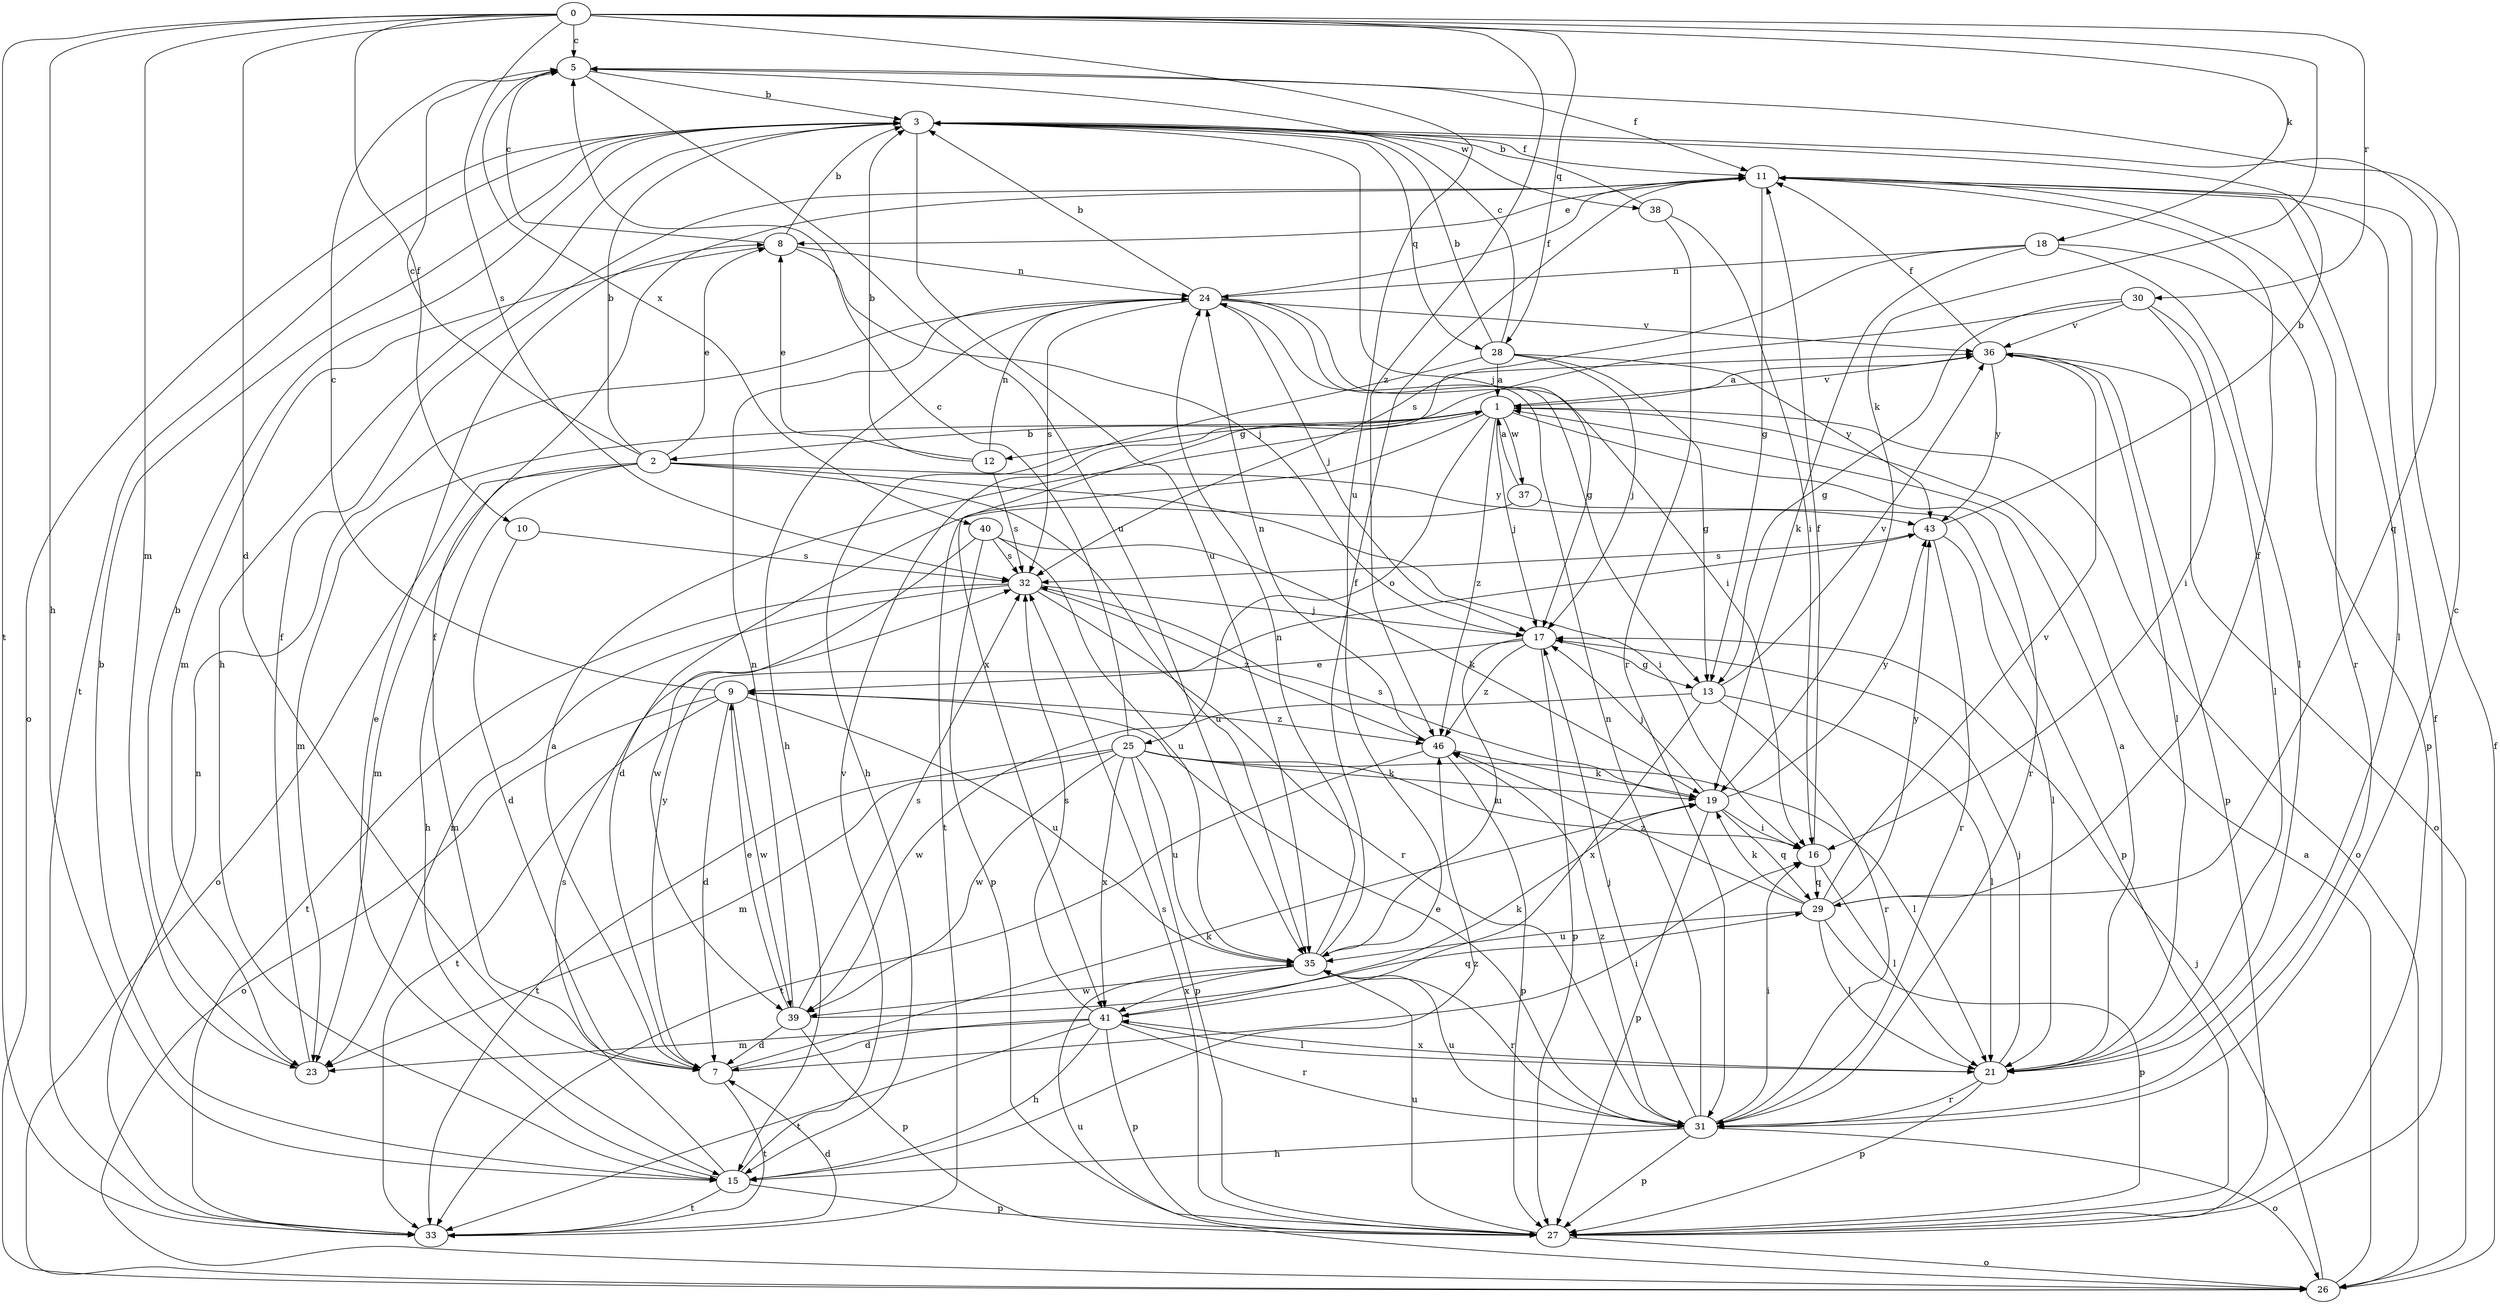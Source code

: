 strict digraph  {
0;
1;
2;
3;
5;
7;
8;
9;
10;
11;
12;
13;
15;
16;
17;
18;
19;
21;
23;
24;
25;
26;
27;
28;
29;
30;
31;
32;
33;
35;
36;
37;
38;
39;
40;
41;
43;
46;
0 -> 5  [label=c];
0 -> 7  [label=d];
0 -> 10  [label=f];
0 -> 15  [label=h];
0 -> 18  [label=k];
0 -> 19  [label=k];
0 -> 23  [label=m];
0 -> 28  [label=q];
0 -> 30  [label=r];
0 -> 32  [label=s];
0 -> 33  [label=t];
0 -> 35  [label=u];
0 -> 46  [label=z];
1 -> 2  [label=b];
1 -> 12  [label=g];
1 -> 17  [label=j];
1 -> 23  [label=m];
1 -> 25  [label=o];
1 -> 26  [label=o];
1 -> 31  [label=r];
1 -> 33  [label=t];
1 -> 36  [label=v];
1 -> 37  [label=w];
1 -> 46  [label=z];
2 -> 3  [label=b];
2 -> 5  [label=c];
2 -> 8  [label=e];
2 -> 15  [label=h];
2 -> 16  [label=i];
2 -> 23  [label=m];
2 -> 26  [label=o];
2 -> 35  [label=u];
2 -> 43  [label=y];
3 -> 11  [label=f];
3 -> 15  [label=h];
3 -> 17  [label=j];
3 -> 26  [label=o];
3 -> 28  [label=q];
3 -> 29  [label=q];
3 -> 33  [label=t];
3 -> 35  [label=u];
3 -> 38  [label=w];
5 -> 3  [label=b];
5 -> 11  [label=f];
5 -> 35  [label=u];
5 -> 40  [label=x];
7 -> 1  [label=a];
7 -> 11  [label=f];
7 -> 16  [label=i];
7 -> 19  [label=k];
7 -> 33  [label=t];
7 -> 43  [label=y];
8 -> 3  [label=b];
8 -> 5  [label=c];
8 -> 17  [label=j];
8 -> 23  [label=m];
8 -> 24  [label=n];
9 -> 5  [label=c];
9 -> 7  [label=d];
9 -> 26  [label=o];
9 -> 33  [label=t];
9 -> 35  [label=u];
9 -> 39  [label=w];
9 -> 46  [label=z];
10 -> 7  [label=d];
10 -> 32  [label=s];
11 -> 8  [label=e];
11 -> 13  [label=g];
11 -> 21  [label=l];
11 -> 31  [label=r];
12 -> 3  [label=b];
12 -> 8  [label=e];
12 -> 24  [label=n];
12 -> 32  [label=s];
13 -> 21  [label=l];
13 -> 31  [label=r];
13 -> 36  [label=v];
13 -> 39  [label=w];
13 -> 41  [label=x];
15 -> 3  [label=b];
15 -> 8  [label=e];
15 -> 27  [label=p];
15 -> 32  [label=s];
15 -> 33  [label=t];
15 -> 36  [label=v];
15 -> 46  [label=z];
16 -> 11  [label=f];
16 -> 21  [label=l];
16 -> 29  [label=q];
17 -> 9  [label=e];
17 -> 13  [label=g];
17 -> 27  [label=p];
17 -> 35  [label=u];
17 -> 46  [label=z];
18 -> 19  [label=k];
18 -> 21  [label=l];
18 -> 24  [label=n];
18 -> 27  [label=p];
18 -> 32  [label=s];
19 -> 16  [label=i];
19 -> 17  [label=j];
19 -> 27  [label=p];
19 -> 29  [label=q];
19 -> 32  [label=s];
19 -> 43  [label=y];
21 -> 1  [label=a];
21 -> 17  [label=j];
21 -> 27  [label=p];
21 -> 31  [label=r];
21 -> 41  [label=x];
23 -> 3  [label=b];
23 -> 11  [label=f];
24 -> 3  [label=b];
24 -> 11  [label=f];
24 -> 13  [label=g];
24 -> 15  [label=h];
24 -> 16  [label=i];
24 -> 17  [label=j];
24 -> 32  [label=s];
24 -> 36  [label=v];
25 -> 5  [label=c];
25 -> 16  [label=i];
25 -> 19  [label=k];
25 -> 21  [label=l];
25 -> 23  [label=m];
25 -> 27  [label=p];
25 -> 33  [label=t];
25 -> 35  [label=u];
25 -> 39  [label=w];
25 -> 41  [label=x];
26 -> 1  [label=a];
26 -> 11  [label=f];
26 -> 17  [label=j];
26 -> 35  [label=u];
27 -> 11  [label=f];
27 -> 26  [label=o];
27 -> 32  [label=s];
27 -> 35  [label=u];
28 -> 1  [label=a];
28 -> 3  [label=b];
28 -> 5  [label=c];
28 -> 13  [label=g];
28 -> 15  [label=h];
28 -> 17  [label=j];
28 -> 43  [label=y];
29 -> 11  [label=f];
29 -> 19  [label=k];
29 -> 21  [label=l];
29 -> 27  [label=p];
29 -> 35  [label=u];
29 -> 36  [label=v];
29 -> 43  [label=y];
29 -> 46  [label=z];
30 -> 13  [label=g];
30 -> 16  [label=i];
30 -> 21  [label=l];
30 -> 36  [label=v];
30 -> 41  [label=x];
31 -> 5  [label=c];
31 -> 9  [label=e];
31 -> 15  [label=h];
31 -> 16  [label=i];
31 -> 17  [label=j];
31 -> 24  [label=n];
31 -> 26  [label=o];
31 -> 27  [label=p];
31 -> 35  [label=u];
31 -> 46  [label=z];
32 -> 17  [label=j];
32 -> 23  [label=m];
32 -> 31  [label=r];
32 -> 33  [label=t];
32 -> 46  [label=z];
33 -> 7  [label=d];
33 -> 24  [label=n];
35 -> 11  [label=f];
35 -> 24  [label=n];
35 -> 31  [label=r];
35 -> 39  [label=w];
35 -> 41  [label=x];
36 -> 1  [label=a];
36 -> 11  [label=f];
36 -> 21  [label=l];
36 -> 26  [label=o];
36 -> 27  [label=p];
36 -> 43  [label=y];
37 -> 1  [label=a];
37 -> 7  [label=d];
37 -> 27  [label=p];
38 -> 3  [label=b];
38 -> 16  [label=i];
38 -> 31  [label=r];
39 -> 7  [label=d];
39 -> 9  [label=e];
39 -> 24  [label=n];
39 -> 27  [label=p];
39 -> 29  [label=q];
39 -> 32  [label=s];
40 -> 19  [label=k];
40 -> 27  [label=p];
40 -> 32  [label=s];
40 -> 35  [label=u];
40 -> 39  [label=w];
41 -> 7  [label=d];
41 -> 15  [label=h];
41 -> 19  [label=k];
41 -> 21  [label=l];
41 -> 23  [label=m];
41 -> 27  [label=p];
41 -> 31  [label=r];
41 -> 32  [label=s];
41 -> 33  [label=t];
43 -> 3  [label=b];
43 -> 21  [label=l];
43 -> 31  [label=r];
43 -> 32  [label=s];
46 -> 19  [label=k];
46 -> 24  [label=n];
46 -> 27  [label=p];
46 -> 33  [label=t];
}
